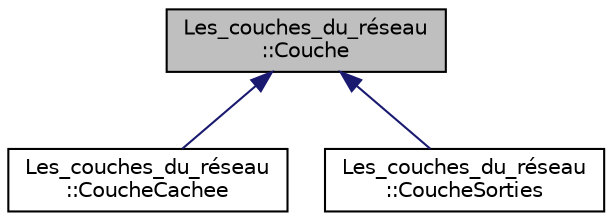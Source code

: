 digraph "Les_couches_du_réseau::Couche"
{
 // LATEX_PDF_SIZE
  edge [fontname="Helvetica",fontsize="10",labelfontname="Helvetica",labelfontsize="10"];
  node [fontname="Helvetica",fontsize="10",shape=record];
  Node1 [label="Les_couches_du_réseau\l::Couche",height=0.2,width=0.4,color="black", fillcolor="grey75", style="filled", fontcolor="black",tooltip="Classe représentant une couche."];
  Node1 -> Node2 [dir="back",color="midnightblue",fontsize="10",style="solid",fontname="Helvetica"];
  Node2 [label="Les_couches_du_réseau\l::CoucheCachee",height=0.2,width=0.4,color="black", fillcolor="white", style="filled",URL="$class_les__couches__du__r_xC3_xA9seau_1_1_couche_cachee.html",tooltip=" "];
  Node1 -> Node3 [dir="back",color="midnightblue",fontsize="10",style="solid",fontname="Helvetica"];
  Node3 [label="Les_couches_du_réseau\l::CoucheSorties",height=0.2,width=0.4,color="black", fillcolor="white", style="filled",URL="$class_les__couches__du__r_xC3_xA9seau_1_1_couche_sorties.html",tooltip=" "];
}
